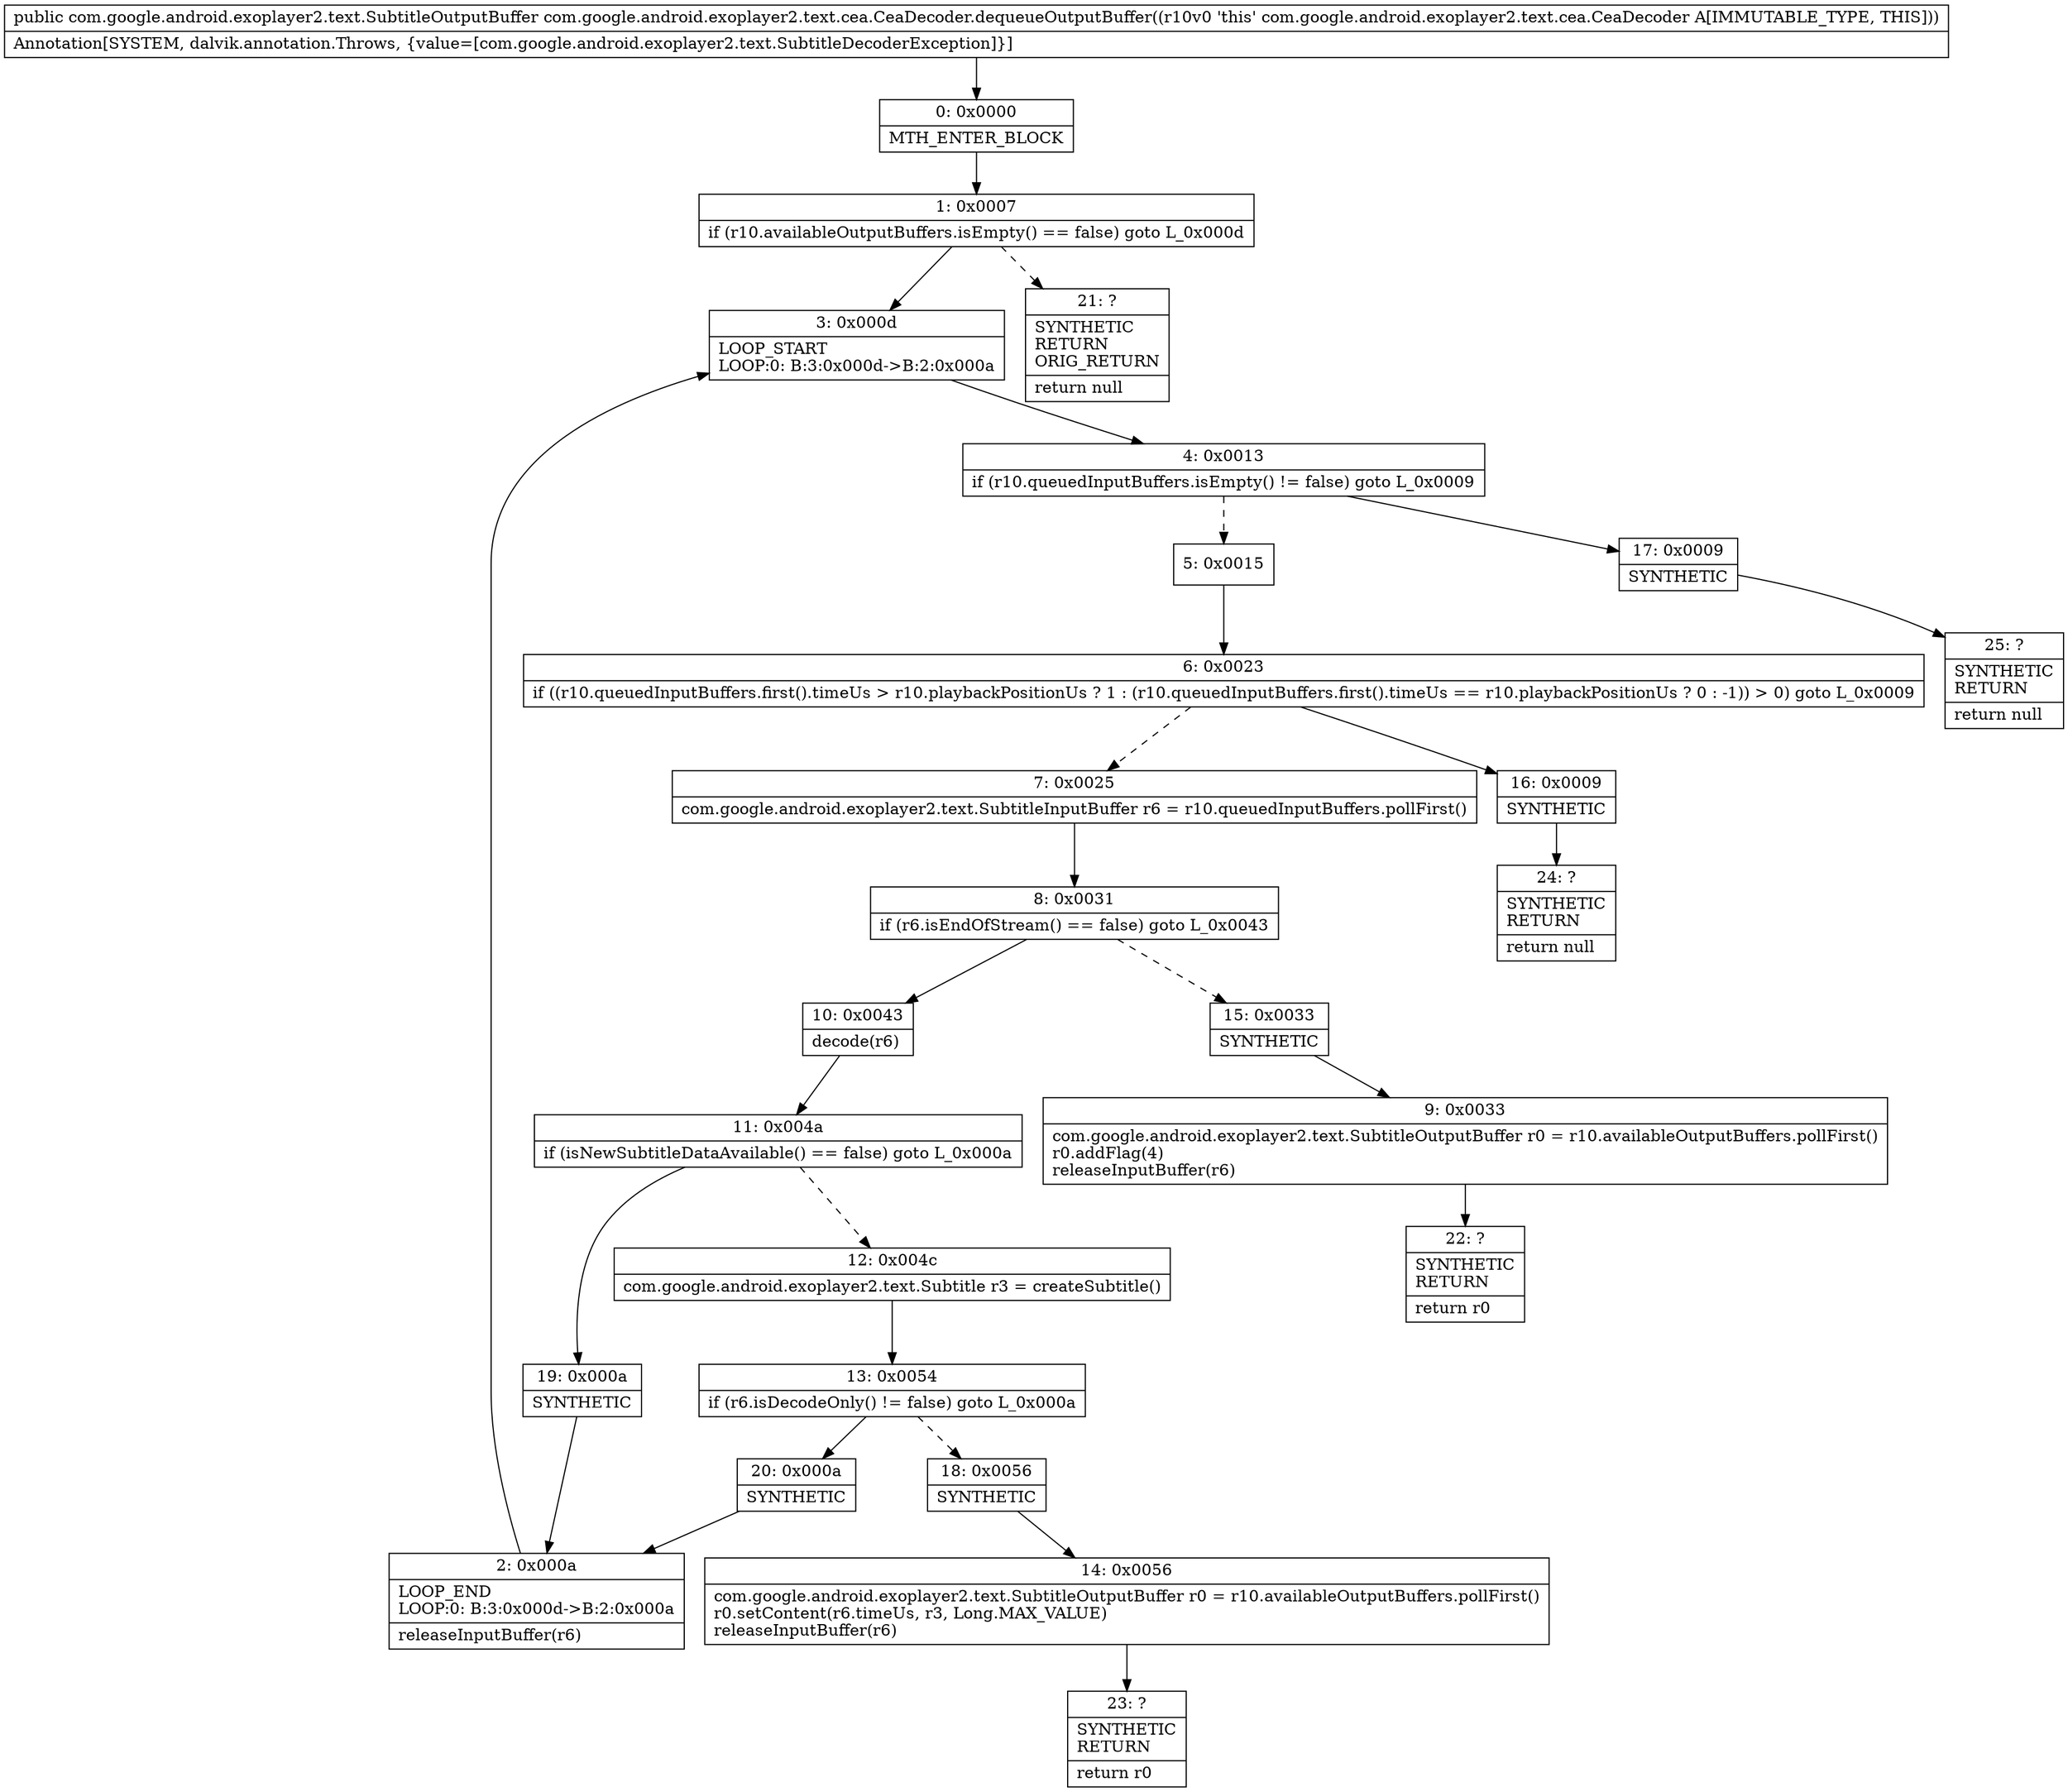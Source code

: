 digraph "CFG forcom.google.android.exoplayer2.text.cea.CeaDecoder.dequeueOutputBuffer()Lcom\/google\/android\/exoplayer2\/text\/SubtitleOutputBuffer;" {
Node_0 [shape=record,label="{0\:\ 0x0000|MTH_ENTER_BLOCK\l}"];
Node_1 [shape=record,label="{1\:\ 0x0007|if (r10.availableOutputBuffers.isEmpty() == false) goto L_0x000d\l}"];
Node_2 [shape=record,label="{2\:\ 0x000a|LOOP_END\lLOOP:0: B:3:0x000d\-\>B:2:0x000a\l|releaseInputBuffer(r6)\l}"];
Node_3 [shape=record,label="{3\:\ 0x000d|LOOP_START\lLOOP:0: B:3:0x000d\-\>B:2:0x000a\l}"];
Node_4 [shape=record,label="{4\:\ 0x0013|if (r10.queuedInputBuffers.isEmpty() != false) goto L_0x0009\l}"];
Node_5 [shape=record,label="{5\:\ 0x0015}"];
Node_6 [shape=record,label="{6\:\ 0x0023|if ((r10.queuedInputBuffers.first().timeUs \> r10.playbackPositionUs ? 1 : (r10.queuedInputBuffers.first().timeUs == r10.playbackPositionUs ? 0 : \-1)) \> 0) goto L_0x0009\l}"];
Node_7 [shape=record,label="{7\:\ 0x0025|com.google.android.exoplayer2.text.SubtitleInputBuffer r6 = r10.queuedInputBuffers.pollFirst()\l}"];
Node_8 [shape=record,label="{8\:\ 0x0031|if (r6.isEndOfStream() == false) goto L_0x0043\l}"];
Node_9 [shape=record,label="{9\:\ 0x0033|com.google.android.exoplayer2.text.SubtitleOutputBuffer r0 = r10.availableOutputBuffers.pollFirst()\lr0.addFlag(4)\lreleaseInputBuffer(r6)\l}"];
Node_10 [shape=record,label="{10\:\ 0x0043|decode(r6)\l}"];
Node_11 [shape=record,label="{11\:\ 0x004a|if (isNewSubtitleDataAvailable() == false) goto L_0x000a\l}"];
Node_12 [shape=record,label="{12\:\ 0x004c|com.google.android.exoplayer2.text.Subtitle r3 = createSubtitle()\l}"];
Node_13 [shape=record,label="{13\:\ 0x0054|if (r6.isDecodeOnly() != false) goto L_0x000a\l}"];
Node_14 [shape=record,label="{14\:\ 0x0056|com.google.android.exoplayer2.text.SubtitleOutputBuffer r0 = r10.availableOutputBuffers.pollFirst()\lr0.setContent(r6.timeUs, r3, Long.MAX_VALUE)\lreleaseInputBuffer(r6)\l}"];
Node_15 [shape=record,label="{15\:\ 0x0033|SYNTHETIC\l}"];
Node_16 [shape=record,label="{16\:\ 0x0009|SYNTHETIC\l}"];
Node_17 [shape=record,label="{17\:\ 0x0009|SYNTHETIC\l}"];
Node_18 [shape=record,label="{18\:\ 0x0056|SYNTHETIC\l}"];
Node_19 [shape=record,label="{19\:\ 0x000a|SYNTHETIC\l}"];
Node_20 [shape=record,label="{20\:\ 0x000a|SYNTHETIC\l}"];
Node_21 [shape=record,label="{21\:\ ?|SYNTHETIC\lRETURN\lORIG_RETURN\l|return null\l}"];
Node_22 [shape=record,label="{22\:\ ?|SYNTHETIC\lRETURN\l|return r0\l}"];
Node_23 [shape=record,label="{23\:\ ?|SYNTHETIC\lRETURN\l|return r0\l}"];
Node_24 [shape=record,label="{24\:\ ?|SYNTHETIC\lRETURN\l|return null\l}"];
Node_25 [shape=record,label="{25\:\ ?|SYNTHETIC\lRETURN\l|return null\l}"];
MethodNode[shape=record,label="{public com.google.android.exoplayer2.text.SubtitleOutputBuffer com.google.android.exoplayer2.text.cea.CeaDecoder.dequeueOutputBuffer((r10v0 'this' com.google.android.exoplayer2.text.cea.CeaDecoder A[IMMUTABLE_TYPE, THIS]))  | Annotation[SYSTEM, dalvik.annotation.Throws, \{value=[com.google.android.exoplayer2.text.SubtitleDecoderException]\}]\l}"];
MethodNode -> Node_0;
Node_0 -> Node_1;
Node_1 -> Node_3;
Node_1 -> Node_21[style=dashed];
Node_2 -> Node_3;
Node_3 -> Node_4;
Node_4 -> Node_5[style=dashed];
Node_4 -> Node_17;
Node_5 -> Node_6;
Node_6 -> Node_7[style=dashed];
Node_6 -> Node_16;
Node_7 -> Node_8;
Node_8 -> Node_10;
Node_8 -> Node_15[style=dashed];
Node_9 -> Node_22;
Node_10 -> Node_11;
Node_11 -> Node_12[style=dashed];
Node_11 -> Node_19;
Node_12 -> Node_13;
Node_13 -> Node_18[style=dashed];
Node_13 -> Node_20;
Node_14 -> Node_23;
Node_15 -> Node_9;
Node_16 -> Node_24;
Node_17 -> Node_25;
Node_18 -> Node_14;
Node_19 -> Node_2;
Node_20 -> Node_2;
}

